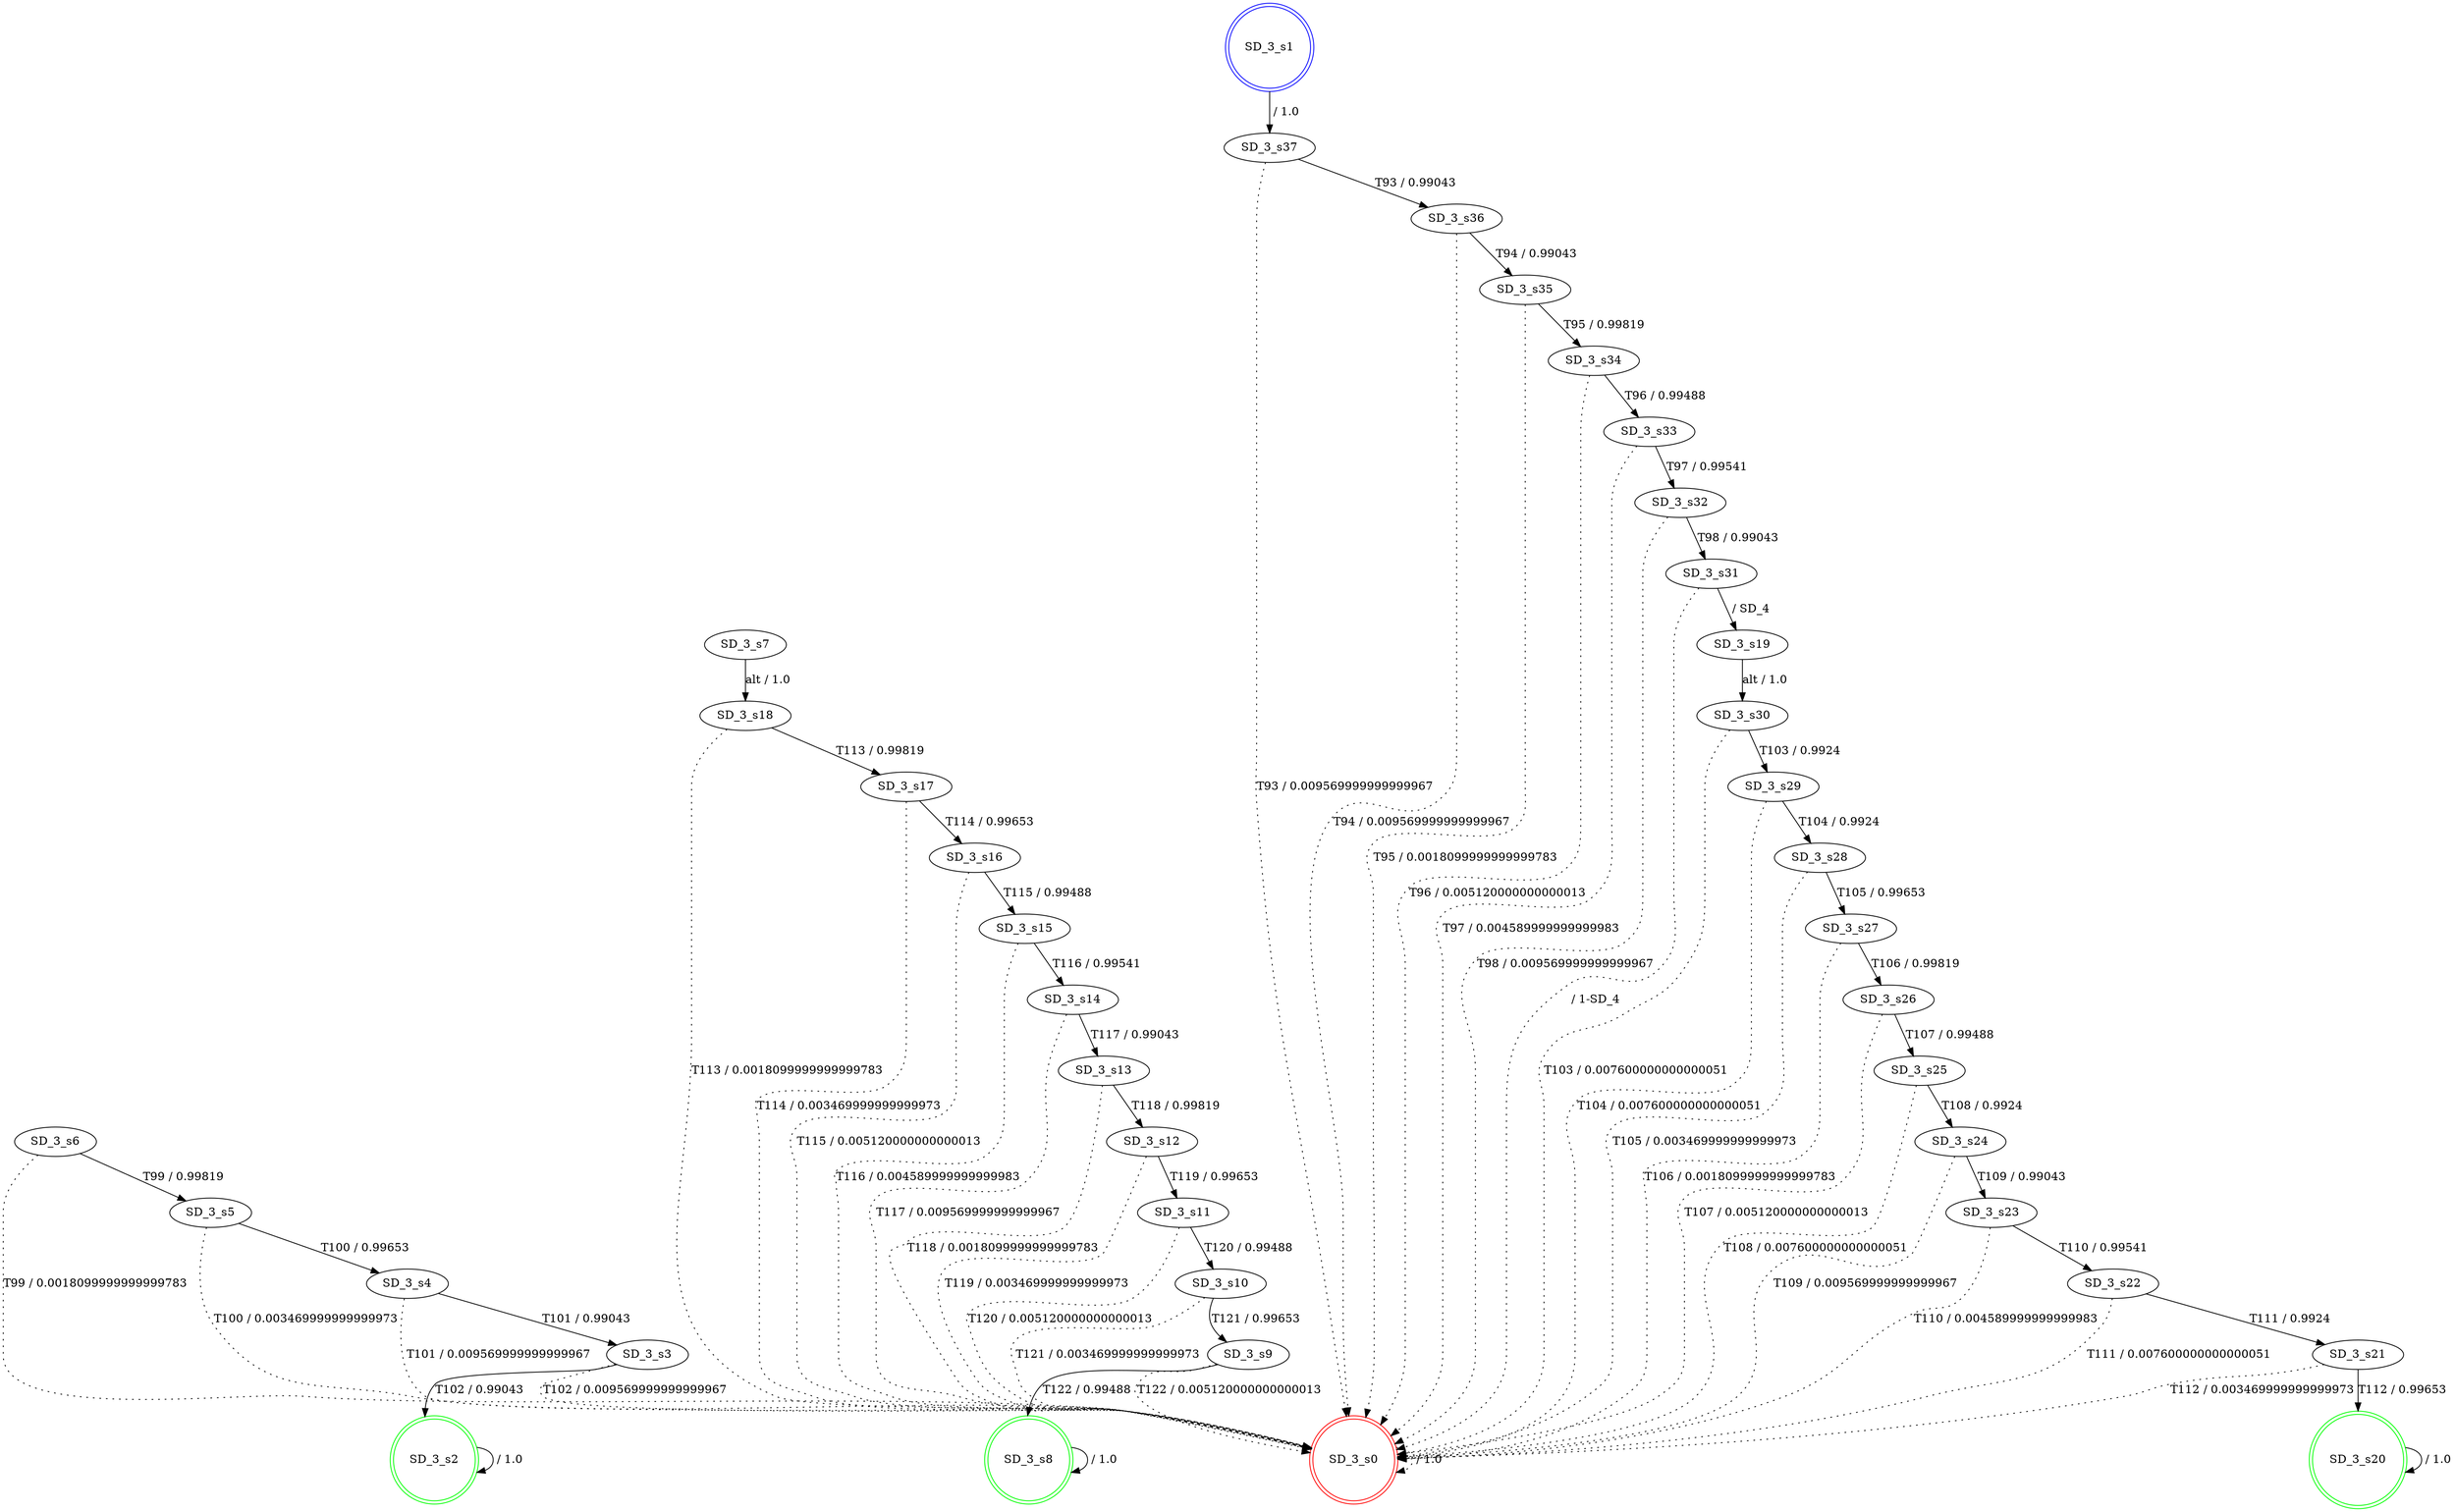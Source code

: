 digraph graphname {
SD_3_s0 [label="SD_3_s0",color=red,shape=doublecircle ];
SD_3_s1 [label="SD_3_s1",color=blue,shape=doublecircle ];
SD_3_s2 [label="SD_3_s2",color=green,shape=doublecircle ];
SD_3_s3 [label="SD_3_s3" ];
SD_3_s4 [label="SD_3_s4" ];
SD_3_s5 [label="SD_3_s5" ];
SD_3_s6 [label="SD_3_s6" ];
SD_3_s7 [label="SD_3_s7" ];
SD_3_s8 [label="SD_3_s8",color=green,shape=doublecircle ];
SD_3_s9 [label="SD_3_s9" ];
SD_3_s10 [label="SD_3_s10" ];
SD_3_s11 [label="SD_3_s11" ];
SD_3_s12 [label="SD_3_s12" ];
SD_3_s13 [label="SD_3_s13" ];
SD_3_s14 [label="SD_3_s14" ];
SD_3_s15 [label="SD_3_s15" ];
SD_3_s16 [label="SD_3_s16" ];
SD_3_s17 [label="SD_3_s17" ];
SD_3_s18 [label="SD_3_s18" ];
SD_3_s19 [label="SD_3_s19" ];
SD_3_s20 [label="SD_3_s20",color=green,shape=doublecircle ];
SD_3_s21 [label="SD_3_s21" ];
SD_3_s22 [label="SD_3_s22" ];
SD_3_s23 [label="SD_3_s23" ];
SD_3_s24 [label="SD_3_s24" ];
SD_3_s25 [label="SD_3_s25" ];
SD_3_s26 [label="SD_3_s26" ];
SD_3_s27 [label="SD_3_s27" ];
SD_3_s28 [label="SD_3_s28" ];
SD_3_s29 [label="SD_3_s29" ];
SD_3_s30 [label="SD_3_s30" ];
SD_3_s31 [label="SD_3_s31" ];
SD_3_s32 [label="SD_3_s32" ];
SD_3_s33 [label="SD_3_s33" ];
SD_3_s34 [label="SD_3_s34" ];
SD_3_s35 [label="SD_3_s35" ];
SD_3_s36 [label="SD_3_s36" ];
SD_3_s37 [label="SD_3_s37" ];
SD_3_s0 -> SD_3_s0 [label=" / 1.0", style=dotted];
SD_3_s1 -> SD_3_s37 [label=" / 1.0"];
SD_3_s2 -> SD_3_s2 [label=" / 1.0"];
SD_3_s3 -> SD_3_s2 [label="T102 / 0.99043"];
SD_3_s3 -> SD_3_s0 [label="T102 / 0.009569999999999967", style=dotted];
SD_3_s4 -> SD_3_s3 [label="T101 / 0.99043"];
SD_3_s4 -> SD_3_s0 [label="T101 / 0.009569999999999967", style=dotted];
SD_3_s5 -> SD_3_s4 [label="T100 / 0.99653"];
SD_3_s5 -> SD_3_s0 [label="T100 / 0.003469999999999973", style=dotted];
SD_3_s6 -> SD_3_s5 [label="T99 / 0.99819"];
SD_3_s6 -> SD_3_s0 [label="T99 / 0.0018099999999999783", style=dotted];
SD_3_s7 -> SD_3_s18 [label="alt / 1.0"];
SD_3_s8 -> SD_3_s8 [label=" / 1.0"];
SD_3_s9 -> SD_3_s8 [label="T122 / 0.99488"];
SD_3_s9 -> SD_3_s0 [label="T122 / 0.005120000000000013", style=dotted];
SD_3_s10 -> SD_3_s9 [label="T121 / 0.99653"];
SD_3_s10 -> SD_3_s0 [label="T121 / 0.003469999999999973", style=dotted];
SD_3_s11 -> SD_3_s10 [label="T120 / 0.99488"];
SD_3_s11 -> SD_3_s0 [label="T120 / 0.005120000000000013", style=dotted];
SD_3_s12 -> SD_3_s11 [label="T119 / 0.99653"];
SD_3_s12 -> SD_3_s0 [label="T119 / 0.003469999999999973", style=dotted];
SD_3_s13 -> SD_3_s12 [label="T118 / 0.99819"];
SD_3_s13 -> SD_3_s0 [label="T118 / 0.0018099999999999783", style=dotted];
SD_3_s14 -> SD_3_s13 [label="T117 / 0.99043"];
SD_3_s14 -> SD_3_s0 [label="T117 / 0.009569999999999967", style=dotted];
SD_3_s15 -> SD_3_s14 [label="T116 / 0.99541"];
SD_3_s15 -> SD_3_s0 [label="T116 / 0.004589999999999983", style=dotted];
SD_3_s16 -> SD_3_s15 [label="T115 / 0.99488"];
SD_3_s16 -> SD_3_s0 [label="T115 / 0.005120000000000013", style=dotted];
SD_3_s17 -> SD_3_s16 [label="T114 / 0.99653"];
SD_3_s17 -> SD_3_s0 [label="T114 / 0.003469999999999973", style=dotted];
SD_3_s18 -> SD_3_s17 [label="T113 / 0.99819"];
SD_3_s18 -> SD_3_s0 [label="T113 / 0.0018099999999999783", style=dotted];
SD_3_s19 -> SD_3_s30 [label="alt / 1.0"];
SD_3_s20 -> SD_3_s20 [label=" / 1.0"];
SD_3_s21 -> SD_3_s20 [label="T112 / 0.99653"];
SD_3_s21 -> SD_3_s0 [label="T112 / 0.003469999999999973", style=dotted];
SD_3_s22 -> SD_3_s21 [label="T111 / 0.9924"];
SD_3_s22 -> SD_3_s0 [label="T111 / 0.007600000000000051", style=dotted];
SD_3_s23 -> SD_3_s22 [label="T110 / 0.99541"];
SD_3_s23 -> SD_3_s0 [label="T110 / 0.004589999999999983", style=dotted];
SD_3_s24 -> SD_3_s23 [label="T109 / 0.99043"];
SD_3_s24 -> SD_3_s0 [label="T109 / 0.009569999999999967", style=dotted];
SD_3_s25 -> SD_3_s24 [label="T108 / 0.9924"];
SD_3_s25 -> SD_3_s0 [label="T108 / 0.007600000000000051", style=dotted];
SD_3_s26 -> SD_3_s25 [label="T107 / 0.99488"];
SD_3_s26 -> SD_3_s0 [label="T107 / 0.005120000000000013", style=dotted];
SD_3_s27 -> SD_3_s26 [label="T106 / 0.99819"];
SD_3_s27 -> SD_3_s0 [label="T106 / 0.0018099999999999783", style=dotted];
SD_3_s28 -> SD_3_s27 [label="T105 / 0.99653"];
SD_3_s28 -> SD_3_s0 [label="T105 / 0.003469999999999973", style=dotted];
SD_3_s29 -> SD_3_s28 [label="T104 / 0.9924"];
SD_3_s29 -> SD_3_s0 [label="T104 / 0.007600000000000051", style=dotted];
SD_3_s30 -> SD_3_s29 [label="T103 / 0.9924"];
SD_3_s30 -> SD_3_s0 [label="T103 / 0.007600000000000051", style=dotted];
SD_3_s31 -> SD_3_s19 [label=" / SD_4"];
SD_3_s31 -> SD_3_s0 [label=" / 1-SD_4", style=dotted];
SD_3_s32 -> SD_3_s31 [label="T98 / 0.99043"];
SD_3_s32 -> SD_3_s0 [label="T98 / 0.009569999999999967", style=dotted];
SD_3_s33 -> SD_3_s32 [label="T97 / 0.99541"];
SD_3_s33 -> SD_3_s0 [label="T97 / 0.004589999999999983", style=dotted];
SD_3_s34 -> SD_3_s33 [label="T96 / 0.99488"];
SD_3_s34 -> SD_3_s0 [label="T96 / 0.005120000000000013", style=dotted];
SD_3_s35 -> SD_3_s34 [label="T95 / 0.99819"];
SD_3_s35 -> SD_3_s0 [label="T95 / 0.0018099999999999783", style=dotted];
SD_3_s36 -> SD_3_s35 [label="T94 / 0.99043"];
SD_3_s36 -> SD_3_s0 [label="T94 / 0.009569999999999967", style=dotted];
SD_3_s37 -> SD_3_s36 [label="T93 / 0.99043"];
SD_3_s37 -> SD_3_s0 [label="T93 / 0.009569999999999967", style=dotted];
}